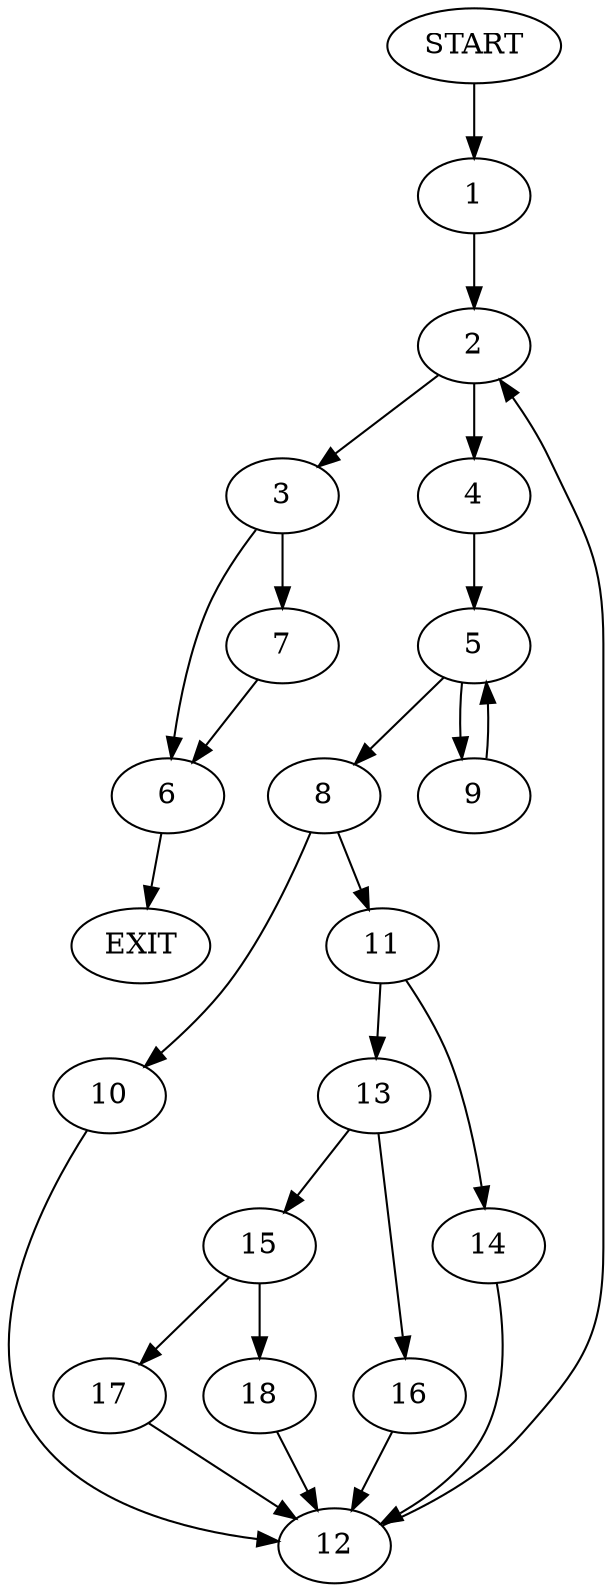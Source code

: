 digraph {
0 [label="START"]
19 [label="EXIT"]
0 -> 1
1 -> 2
2 -> 3
2 -> 4
4 -> 5
3 -> 6
3 -> 7
5 -> 8
5 -> 9
8 -> 10
8 -> 11
9 -> 5
10 -> 12
11 -> 13
11 -> 14
12 -> 2
13 -> 15
13 -> 16
14 -> 12
16 -> 12
15 -> 17
15 -> 18
18 -> 12
17 -> 12
6 -> 19
7 -> 6
}
